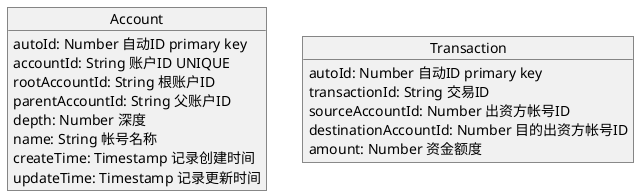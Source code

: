 @startuml
'https://plantuml.com/object-diagrm

object Account {
    autoId: Number 自动ID primary key

    accountId: String 账户ID UNIQUE
    rootAccountId: String 根账户ID
    parentAccountId: String 父账户ID

    depth: Number 深度
    name: String 帐号名称
    createTime: Timestamp 记录创建时间
    updateTime: Timestamp 记录更新时间
}

object Transaction {
    autoId: Number 自动ID primary key

    transactionId: String 交易ID
    sourceAccountId: Number 出资方帐号ID
    destinationAccountId: Number 目的出资方帐号ID
    amount: Number 资金额度
}

'object AccountCashFlow {
'    accountCashFlowId: Number 记录ID primary key
'    dstAccountId: Number 资金目的地账户ID
'    srcAccountId: Number 资金源账户ID
'    amount: Number 资金总额度
'    bookBalance: 当前账面余额
'    date: Date 资金发生日期
'    dateOrder: Number 资金发生日排序
'    subAccountCashFlow: Array<SubAccountCashFlow> 分单
'}


'object Fund {
'    code: String 基金代码 primary key
'    name: String 基金名称
'    netWorth: Number 基金净值
'    netWorthDate: Date 基金净值最后更新日期
'    createTime: Timestamp 记录创建时间
'    updateTime: Timestamp 记录更新时间
'}

'object Stock {
'    code: String 股票代码 primary key
'    name: String 股票名词
'    price: String 股票价格
'    createTime: Timestamp 记录创建时间
'    updateTime: Timestamp 记录更新时间
'}

'object FundFlow {
'    fundFlowId: Number 记录ID primary key
'    code: string 基金代码 foreign key
'    dividend: String
'    netWorth: Number
'    dayGrowth: Number
'}


'FundFlow::code --o Fund : 聚合

@enduml
